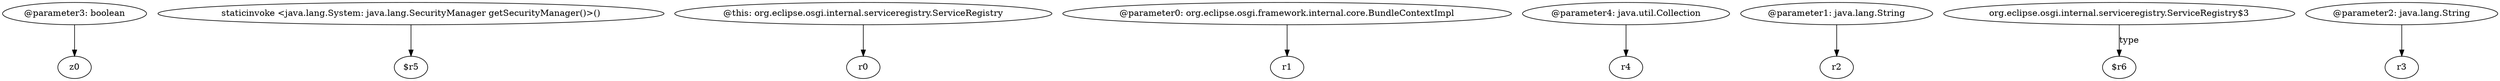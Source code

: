 digraph g {
0[label="@parameter3: boolean"]
1[label="z0"]
0->1[label=""]
2[label="staticinvoke <java.lang.System: java.lang.SecurityManager getSecurityManager()>()"]
3[label="$r5"]
2->3[label=""]
4[label="@this: org.eclipse.osgi.internal.serviceregistry.ServiceRegistry"]
5[label="r0"]
4->5[label=""]
6[label="@parameter0: org.eclipse.osgi.framework.internal.core.BundleContextImpl"]
7[label="r1"]
6->7[label=""]
8[label="@parameter4: java.util.Collection"]
9[label="r4"]
8->9[label=""]
10[label="@parameter1: java.lang.String"]
11[label="r2"]
10->11[label=""]
12[label="org.eclipse.osgi.internal.serviceregistry.ServiceRegistry$3"]
13[label="$r6"]
12->13[label="type"]
14[label="@parameter2: java.lang.String"]
15[label="r3"]
14->15[label=""]
}